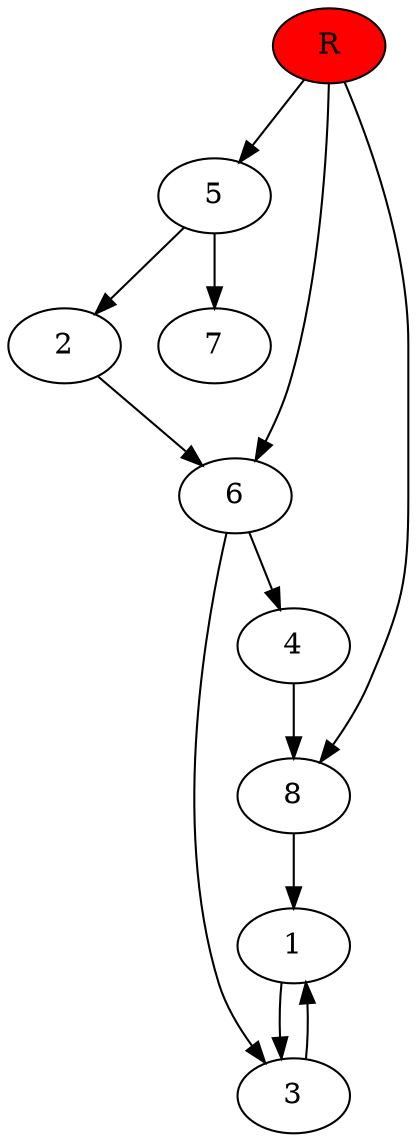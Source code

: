 digraph prb34600 {
	1
	2
	3
	4
	5
	6
	7
	8
	R [fillcolor="#ff0000" style=filled]
	1 -> 3
	2 -> 6
	3 -> 1
	4 -> 8
	5 -> 2
	5 -> 7
	6 -> 3
	6 -> 4
	8 -> 1
	R -> 5
	R -> 6
	R -> 8
}
